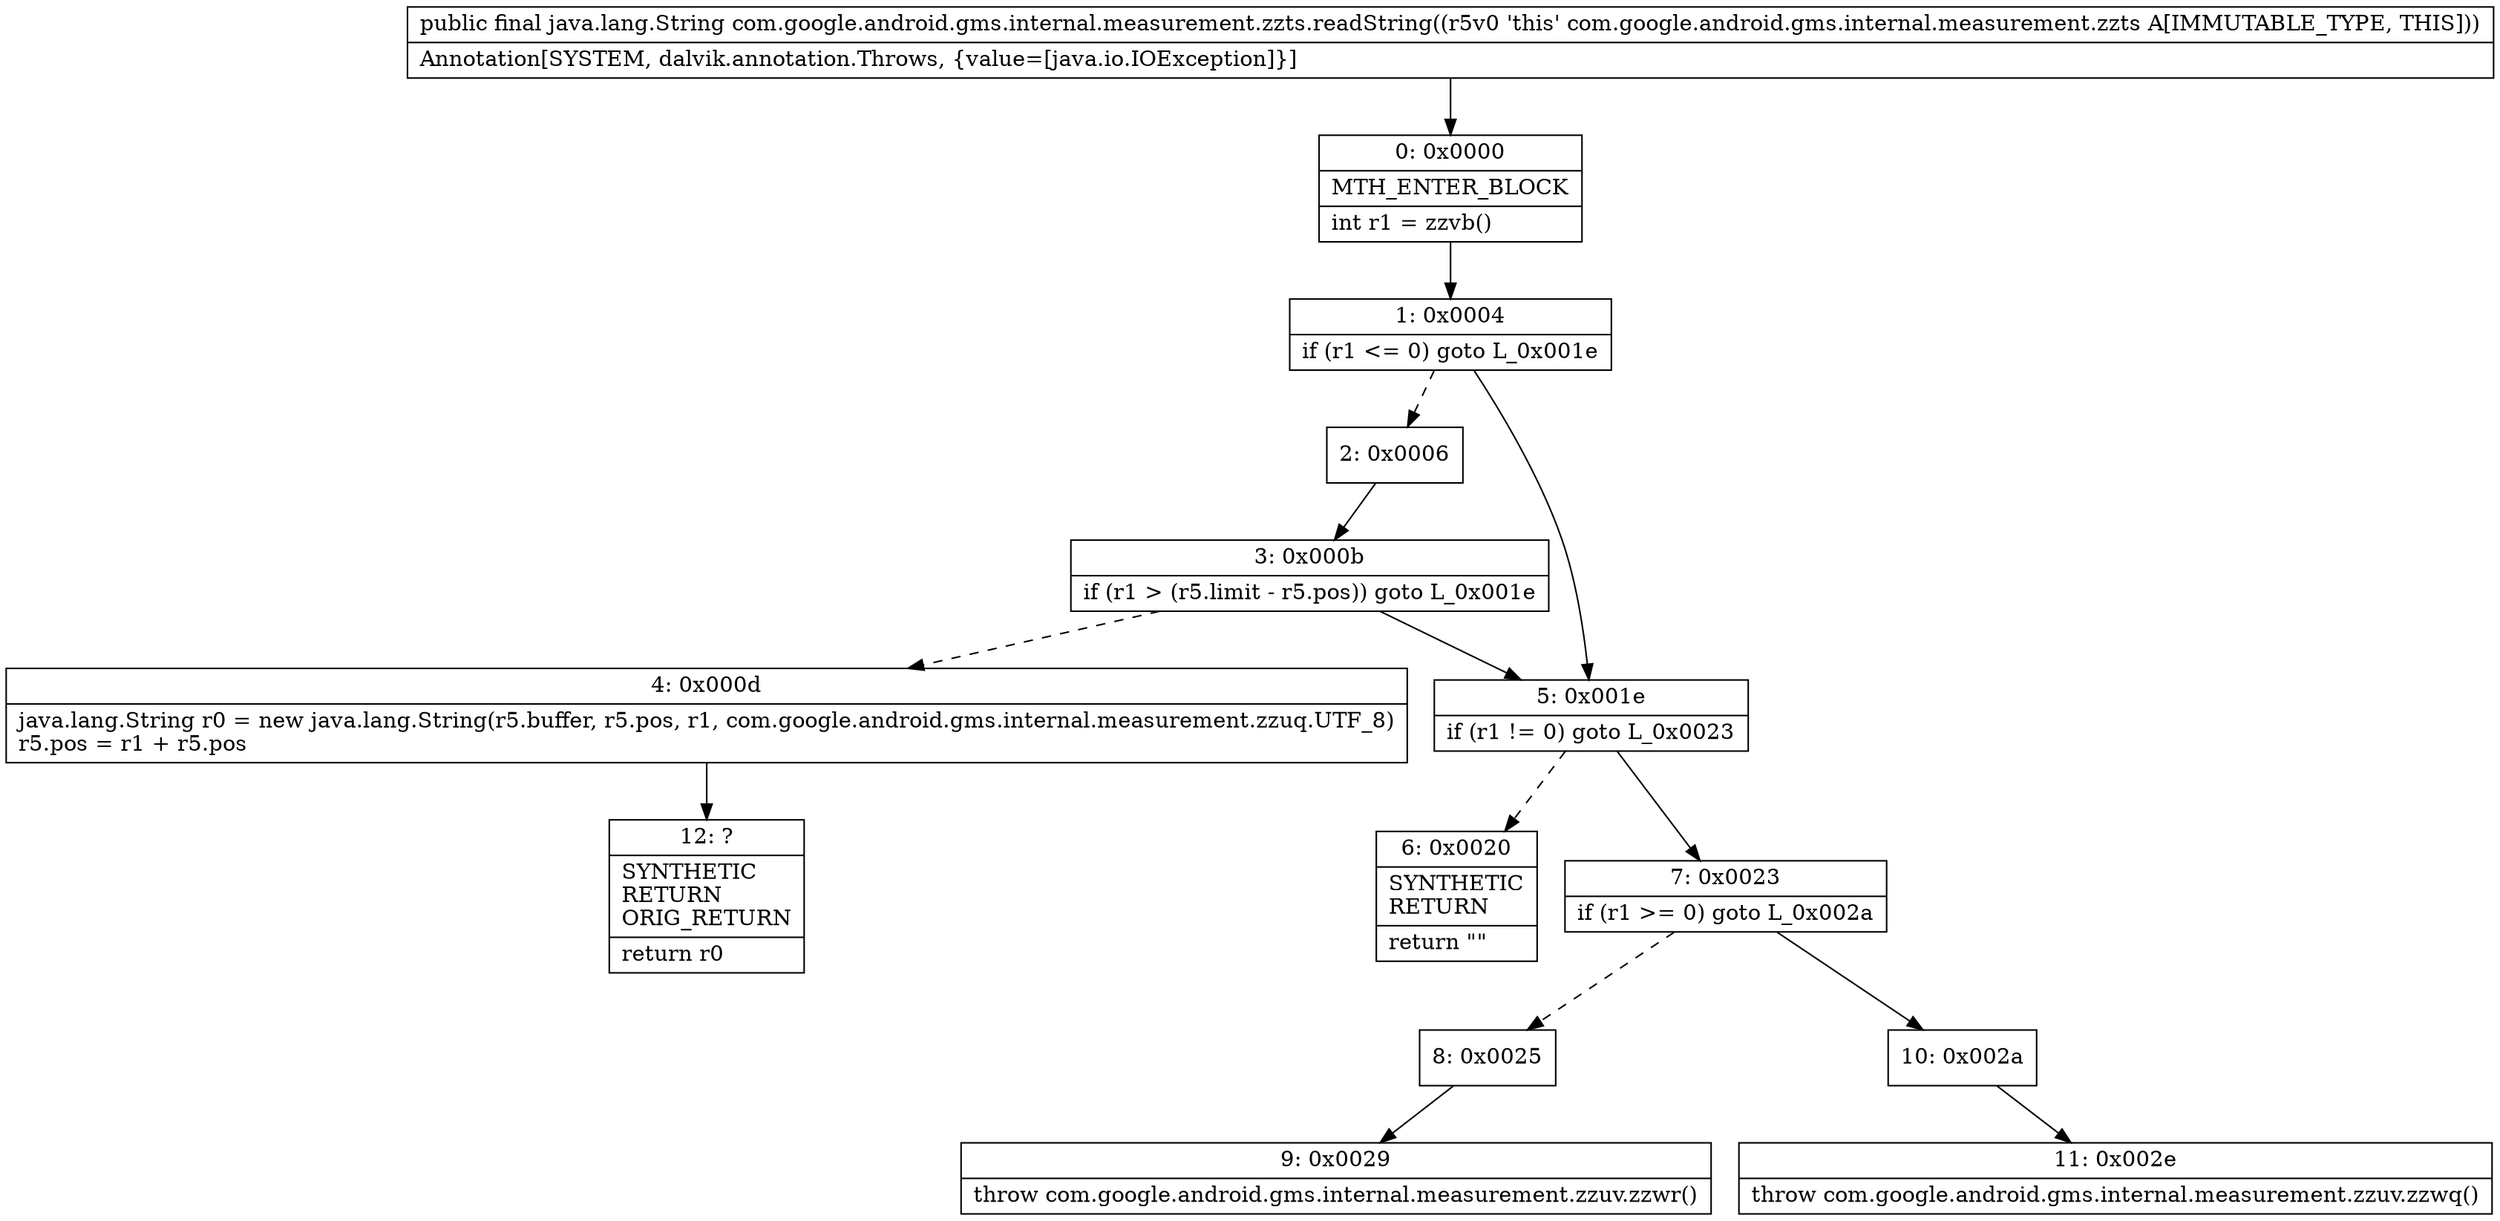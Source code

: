 digraph "CFG forcom.google.android.gms.internal.measurement.zzts.readString()Ljava\/lang\/String;" {
Node_0 [shape=record,label="{0\:\ 0x0000|MTH_ENTER_BLOCK\l|int r1 = zzvb()\l}"];
Node_1 [shape=record,label="{1\:\ 0x0004|if (r1 \<= 0) goto L_0x001e\l}"];
Node_2 [shape=record,label="{2\:\ 0x0006}"];
Node_3 [shape=record,label="{3\:\ 0x000b|if (r1 \> (r5.limit \- r5.pos)) goto L_0x001e\l}"];
Node_4 [shape=record,label="{4\:\ 0x000d|java.lang.String r0 = new java.lang.String(r5.buffer, r5.pos, r1, com.google.android.gms.internal.measurement.zzuq.UTF_8)\lr5.pos = r1 + r5.pos\l}"];
Node_5 [shape=record,label="{5\:\ 0x001e|if (r1 != 0) goto L_0x0023\l}"];
Node_6 [shape=record,label="{6\:\ 0x0020|SYNTHETIC\lRETURN\l|return \"\"\l}"];
Node_7 [shape=record,label="{7\:\ 0x0023|if (r1 \>= 0) goto L_0x002a\l}"];
Node_8 [shape=record,label="{8\:\ 0x0025}"];
Node_9 [shape=record,label="{9\:\ 0x0029|throw com.google.android.gms.internal.measurement.zzuv.zzwr()\l}"];
Node_10 [shape=record,label="{10\:\ 0x002a}"];
Node_11 [shape=record,label="{11\:\ 0x002e|throw com.google.android.gms.internal.measurement.zzuv.zzwq()\l}"];
Node_12 [shape=record,label="{12\:\ ?|SYNTHETIC\lRETURN\lORIG_RETURN\l|return r0\l}"];
MethodNode[shape=record,label="{public final java.lang.String com.google.android.gms.internal.measurement.zzts.readString((r5v0 'this' com.google.android.gms.internal.measurement.zzts A[IMMUTABLE_TYPE, THIS]))  | Annotation[SYSTEM, dalvik.annotation.Throws, \{value=[java.io.IOException]\}]\l}"];
MethodNode -> Node_0;
Node_0 -> Node_1;
Node_1 -> Node_2[style=dashed];
Node_1 -> Node_5;
Node_2 -> Node_3;
Node_3 -> Node_4[style=dashed];
Node_3 -> Node_5;
Node_4 -> Node_12;
Node_5 -> Node_6[style=dashed];
Node_5 -> Node_7;
Node_7 -> Node_8[style=dashed];
Node_7 -> Node_10;
Node_8 -> Node_9;
Node_10 -> Node_11;
}

